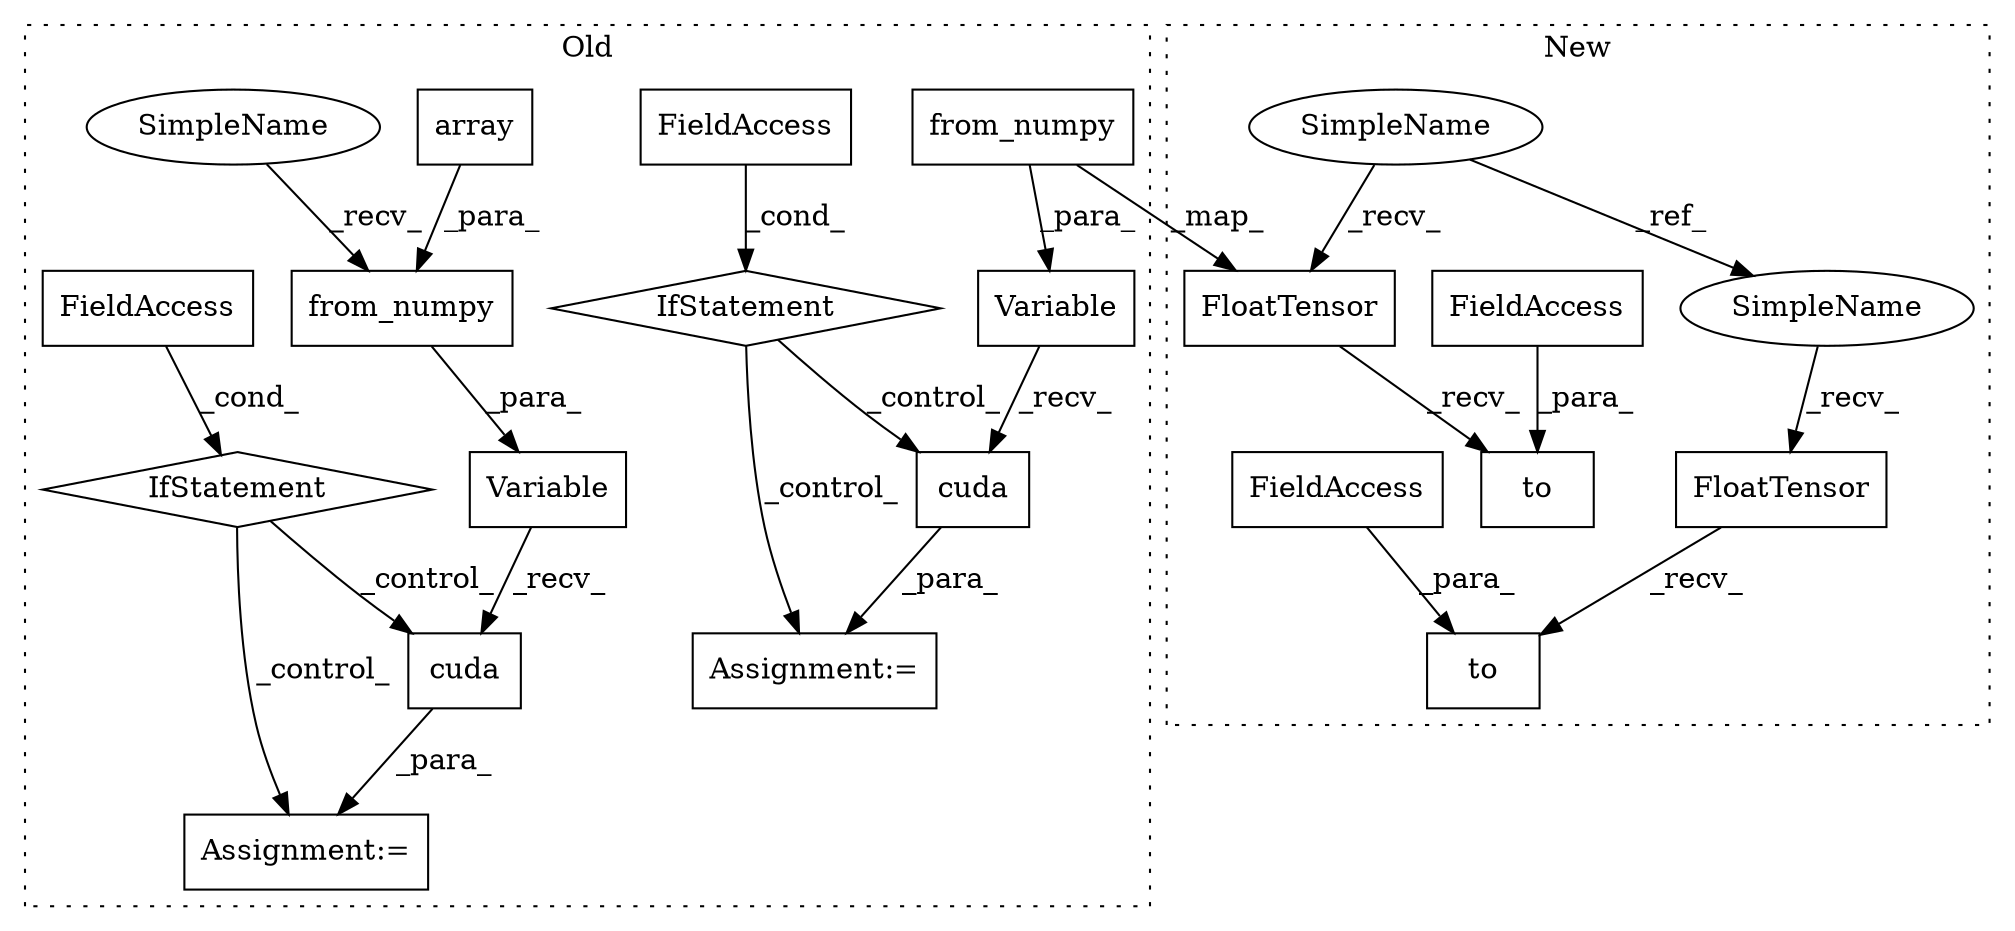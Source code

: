 digraph G {
subgraph cluster0 {
1 [label="Variable" a="32" s="3984,4021" l="9,1" shape="box"];
4 [label="Assignment:=" a="7" s="4056" l="1" shape="box"];
5 [label="FieldAccess" a="22" s="4032" l="4" shape="box"];
6 [label="IfStatement" a="25" s="4028,4036" l="4,2" shape="diamond"];
7 [label="cuda" a="32" s="4068" l="6" shape="box"];
9 [label="from_numpy" a="32" s="3999,4020" l="11,1" shape="box"];
14 [label="from_numpy" a="32" s="3367,3403" l="11,1" shape="box"];
15 [label="cuda" a="32" s="3488" l="6" shape="box"];
16 [label="Variable" a="32" s="3352,3404" l="9,1" shape="box"];
17 [label="array" a="32" s="3384,3402" l="6,1" shape="box"];
18 [label="FieldAccess" a="22" s="3456" l="4" shape="box"];
19 [label="IfStatement" a="25" s="3452,3460" l="4,2" shape="diamond"];
20 [label="Assignment:=" a="7" s="3478" l="1" shape="box"];
22 [label="SimpleName" a="42" s="3361" l="5" shape="ellipse"];
label = "Old";
style="dotted";
}
subgraph cluster1 {
2 [label="to" a="32" s="3786,3795" l="3,1" shape="box"];
3 [label="FieldAccess" a="22" s="3789" l="6" shape="box"];
8 [label="FloatTensor" a="32" s="3762,3784" l="12,1" shape="box"];
10 [label="SimpleName" a="42" s="2551" l="5" shape="ellipse"];
11 [label="FloatTensor" a="32" s="3501,3524" l="12,1" shape="box"];
12 [label="to" a="32" s="3526,3535" l="3,1" shape="box"];
13 [label="FieldAccess" a="22" s="3529" l="6" shape="box"];
21 [label="SimpleName" a="42" s="3495" l="5" shape="ellipse"];
label = "New";
style="dotted";
}
1 -> 7 [label="_recv_"];
3 -> 2 [label="_para_"];
5 -> 6 [label="_cond_"];
6 -> 7 [label="_control_"];
6 -> 4 [label="_control_"];
7 -> 4 [label="_para_"];
8 -> 2 [label="_recv_"];
9 -> 8 [label="_map_"];
9 -> 1 [label="_para_"];
10 -> 21 [label="_ref_"];
10 -> 8 [label="_recv_"];
11 -> 12 [label="_recv_"];
13 -> 12 [label="_para_"];
14 -> 16 [label="_para_"];
15 -> 20 [label="_para_"];
16 -> 15 [label="_recv_"];
17 -> 14 [label="_para_"];
18 -> 19 [label="_cond_"];
19 -> 20 [label="_control_"];
19 -> 15 [label="_control_"];
21 -> 11 [label="_recv_"];
22 -> 14 [label="_recv_"];
}